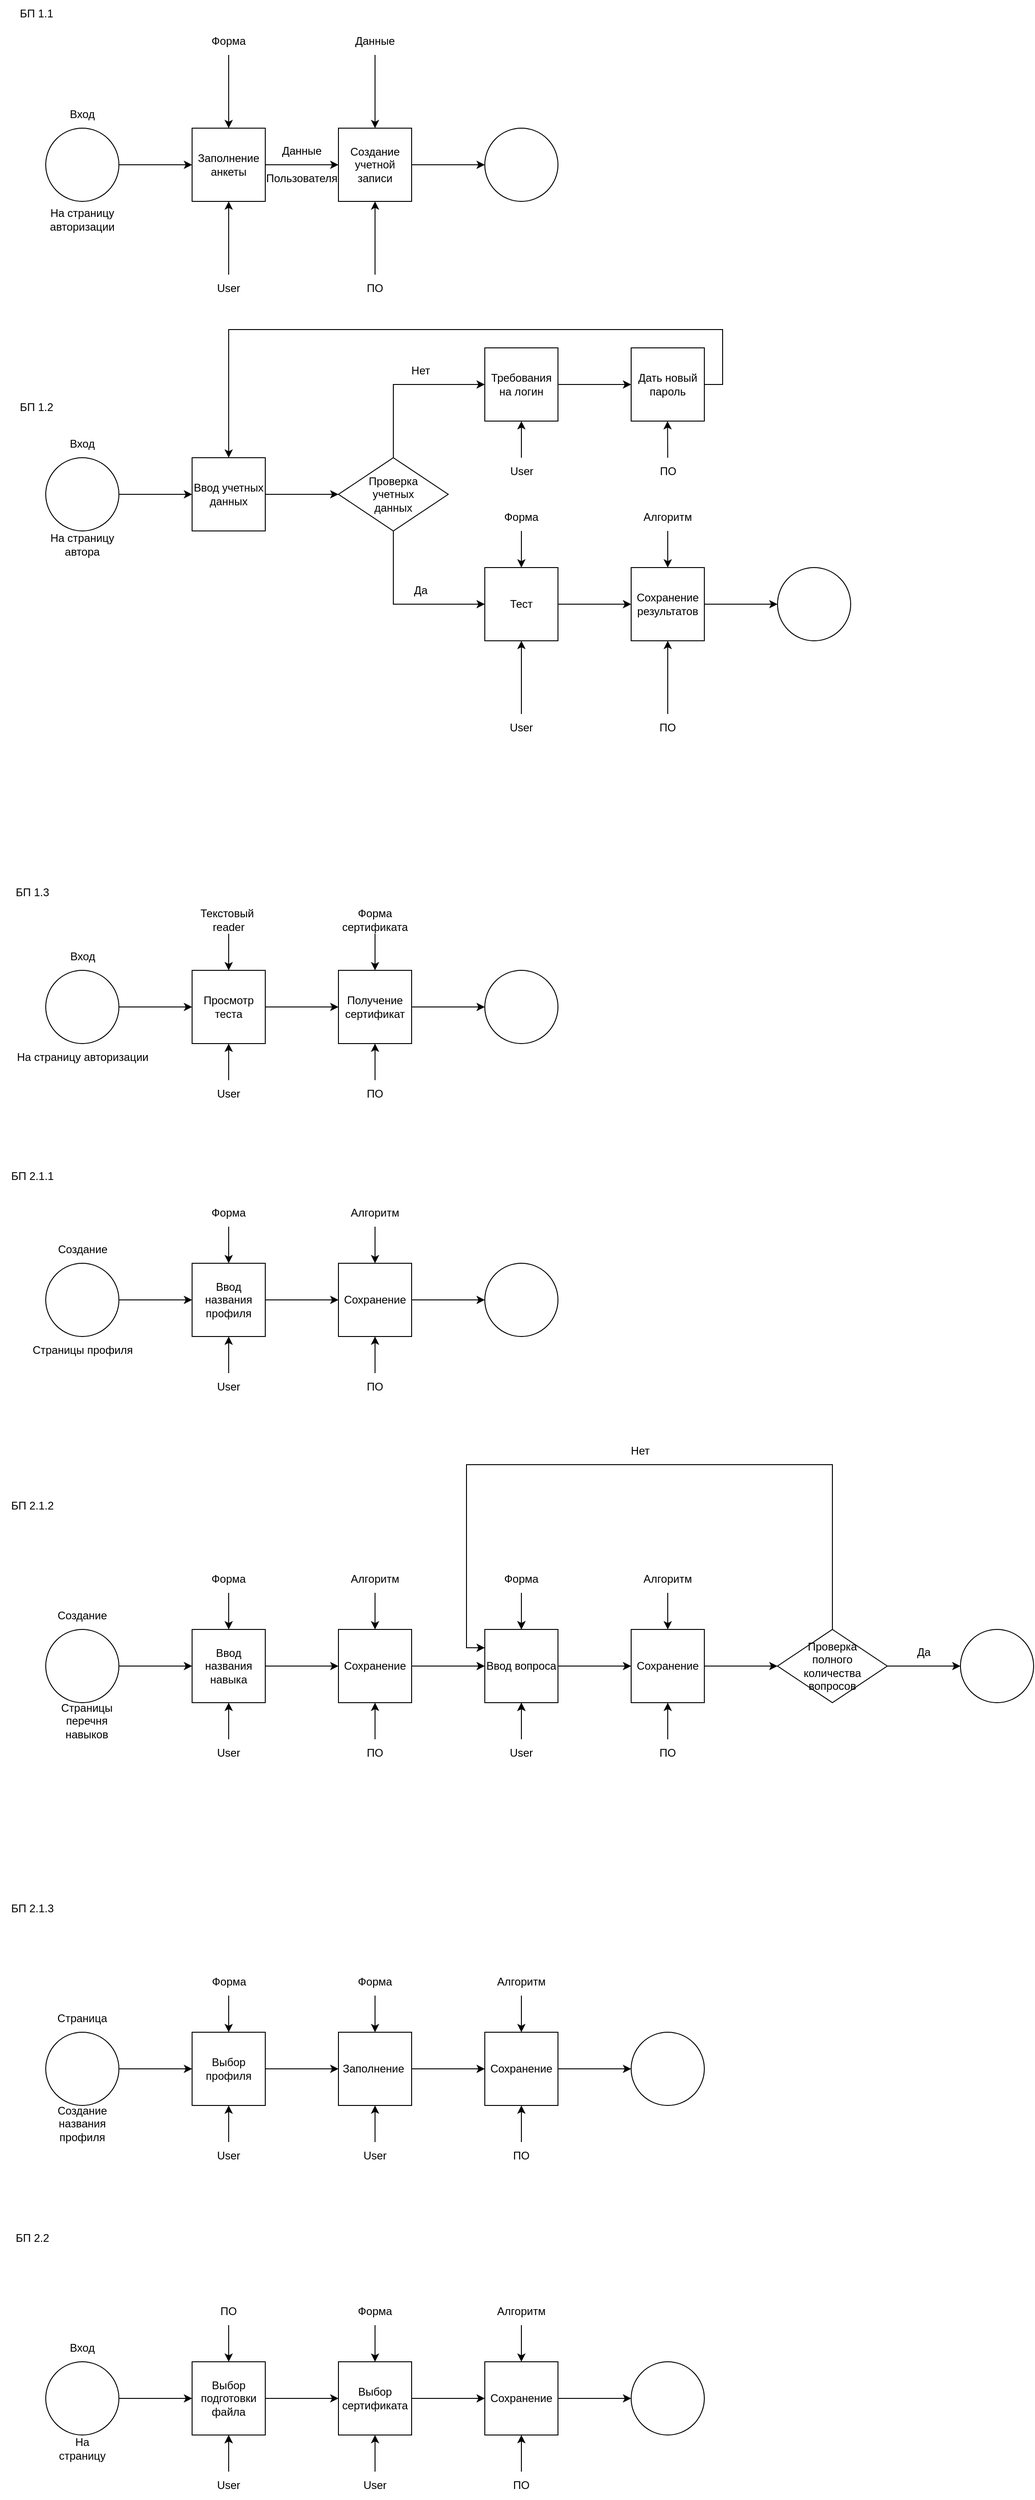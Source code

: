 <mxfile version="21.8.0" type="device">
  <diagram name="Страница — 1" id="72fKM9VAiRgbMQIkghb6">
    <mxGraphModel dx="3347" dy="2607" grid="1" gridSize="10" guides="1" tooltips="1" connect="1" arrows="1" fold="1" page="1" pageScale="1" pageWidth="827" pageHeight="1169" math="0" shadow="0">
      <root>
        <mxCell id="0" />
        <mxCell id="1" parent="0" />
        <mxCell id="gZn6QMrbcuy0RA3zuFHC-4" style="edgeStyle=orthogonalEdgeStyle;rounded=0;orthogonalLoop=1;jettySize=auto;html=1;exitX=1;exitY=0.5;exitDx=0;exitDy=0;entryX=0;entryY=0.5;entryDx=0;entryDy=0;" edge="1" parent="1" source="gZn6QMrbcuy0RA3zuFHC-1" target="gZn6QMrbcuy0RA3zuFHC-3">
          <mxGeometry relative="1" as="geometry" />
        </mxCell>
        <mxCell id="gZn6QMrbcuy0RA3zuFHC-1" value="" style="ellipse;whiteSpace=wrap;html=1;aspect=fixed;" vertex="1" parent="1">
          <mxGeometry x="40" y="80" width="80" height="80" as="geometry" />
        </mxCell>
        <mxCell id="gZn6QMrbcuy0RA3zuFHC-6" style="edgeStyle=orthogonalEdgeStyle;rounded=0;orthogonalLoop=1;jettySize=auto;html=1;exitX=1;exitY=0.5;exitDx=0;exitDy=0;entryX=0;entryY=0.5;entryDx=0;entryDy=0;" edge="1" parent="1" source="gZn6QMrbcuy0RA3zuFHC-3" target="gZn6QMrbcuy0RA3zuFHC-5">
          <mxGeometry relative="1" as="geometry" />
        </mxCell>
        <mxCell id="gZn6QMrbcuy0RA3zuFHC-3" value="" style="whiteSpace=wrap;html=1;aspect=fixed;" vertex="1" parent="1">
          <mxGeometry x="200" y="80" width="80" height="80" as="geometry" />
        </mxCell>
        <mxCell id="gZn6QMrbcuy0RA3zuFHC-8" style="edgeStyle=orthogonalEdgeStyle;rounded=0;orthogonalLoop=1;jettySize=auto;html=1;exitX=1;exitY=0.5;exitDx=0;exitDy=0;entryX=0;entryY=0.5;entryDx=0;entryDy=0;" edge="1" parent="1" source="gZn6QMrbcuy0RA3zuFHC-5" target="gZn6QMrbcuy0RA3zuFHC-7">
          <mxGeometry relative="1" as="geometry" />
        </mxCell>
        <mxCell id="gZn6QMrbcuy0RA3zuFHC-5" value="" style="whiteSpace=wrap;html=1;aspect=fixed;" vertex="1" parent="1">
          <mxGeometry x="360" y="80" width="80" height="80" as="geometry" />
        </mxCell>
        <mxCell id="gZn6QMrbcuy0RA3zuFHC-7" value="" style="ellipse;whiteSpace=wrap;html=1;aspect=fixed;" vertex="1" parent="1">
          <mxGeometry x="520" y="80" width="80" height="80" as="geometry" />
        </mxCell>
        <mxCell id="gZn6QMrbcuy0RA3zuFHC-9" value="" style="endArrow=classic;html=1;rounded=0;entryX=0.5;entryY=0;entryDx=0;entryDy=0;" edge="1" parent="1" target="gZn6QMrbcuy0RA3zuFHC-3">
          <mxGeometry width="50" height="50" relative="1" as="geometry">
            <mxPoint x="240" as="sourcePoint" />
            <mxPoint x="440" y="180" as="targetPoint" />
          </mxGeometry>
        </mxCell>
        <mxCell id="gZn6QMrbcuy0RA3zuFHC-10" value="" style="endArrow=classic;html=1;rounded=0;entryX=0.5;entryY=1;entryDx=0;entryDy=0;" edge="1" parent="1" target="gZn6QMrbcuy0RA3zuFHC-3">
          <mxGeometry width="50" height="50" relative="1" as="geometry">
            <mxPoint x="240" y="240" as="sourcePoint" />
            <mxPoint x="440" y="180" as="targetPoint" />
            <Array as="points" />
          </mxGeometry>
        </mxCell>
        <mxCell id="gZn6QMrbcuy0RA3zuFHC-11" value="" style="endArrow=classic;html=1;rounded=0;entryX=0.5;entryY=1;entryDx=0;entryDy=0;" edge="1" parent="1" target="gZn6QMrbcuy0RA3zuFHC-5">
          <mxGeometry width="50" height="50" relative="1" as="geometry">
            <mxPoint x="400" y="240" as="sourcePoint" />
            <mxPoint x="440" y="180" as="targetPoint" />
          </mxGeometry>
        </mxCell>
        <mxCell id="gZn6QMrbcuy0RA3zuFHC-12" value="" style="endArrow=classic;html=1;rounded=0;entryX=0.5;entryY=0;entryDx=0;entryDy=0;" edge="1" parent="1" target="gZn6QMrbcuy0RA3zuFHC-5">
          <mxGeometry width="50" height="50" relative="1" as="geometry">
            <mxPoint x="400" as="sourcePoint" />
            <mxPoint x="440" y="180" as="targetPoint" />
          </mxGeometry>
        </mxCell>
        <mxCell id="gZn6QMrbcuy0RA3zuFHC-13" value="Вход" style="text;html=1;strokeColor=none;fillColor=none;align=center;verticalAlign=middle;whiteSpace=wrap;rounded=0;" vertex="1" parent="1">
          <mxGeometry x="50" y="50" width="60" height="30" as="geometry" />
        </mxCell>
        <mxCell id="gZn6QMrbcuy0RA3zuFHC-14" value="На страницу авторизации" style="text;html=1;strokeColor=none;fillColor=none;align=center;verticalAlign=middle;whiteSpace=wrap;rounded=0;" vertex="1" parent="1">
          <mxGeometry x="40" y="160" width="80" height="40" as="geometry" />
        </mxCell>
        <mxCell id="gZn6QMrbcuy0RA3zuFHC-15" value="Заполнение анкеты" style="text;html=1;strokeColor=none;fillColor=none;align=center;verticalAlign=middle;whiteSpace=wrap;rounded=0;" vertex="1" parent="1">
          <mxGeometry x="200" y="80" width="80" height="80" as="geometry" />
        </mxCell>
        <mxCell id="gZn6QMrbcuy0RA3zuFHC-16" value="Форма" style="text;html=1;strokeColor=none;fillColor=none;align=center;verticalAlign=middle;whiteSpace=wrap;rounded=0;" vertex="1" parent="1">
          <mxGeometry x="210" y="-30" width="60" height="30" as="geometry" />
        </mxCell>
        <mxCell id="gZn6QMrbcuy0RA3zuFHC-17" value="User" style="text;html=1;strokeColor=none;fillColor=none;align=center;verticalAlign=middle;whiteSpace=wrap;rounded=0;" vertex="1" parent="1">
          <mxGeometry x="210" y="240" width="60" height="30" as="geometry" />
        </mxCell>
        <mxCell id="gZn6QMrbcuy0RA3zuFHC-18" value="Данные" style="text;html=1;strokeColor=none;fillColor=none;align=center;verticalAlign=middle;whiteSpace=wrap;rounded=0;" vertex="1" parent="1">
          <mxGeometry x="290" y="90" width="60" height="30" as="geometry" />
        </mxCell>
        <mxCell id="gZn6QMrbcuy0RA3zuFHC-19" value="Пользователя" style="text;html=1;strokeColor=none;fillColor=none;align=center;verticalAlign=middle;whiteSpace=wrap;rounded=0;" vertex="1" parent="1">
          <mxGeometry x="290" y="120" width="60" height="30" as="geometry" />
        </mxCell>
        <mxCell id="gZn6QMrbcuy0RA3zuFHC-20" value="Создание учетной записи" style="text;html=1;strokeColor=none;fillColor=none;align=center;verticalAlign=middle;whiteSpace=wrap;rounded=0;" vertex="1" parent="1">
          <mxGeometry x="360" y="80" width="80" height="80" as="geometry" />
        </mxCell>
        <mxCell id="gZn6QMrbcuy0RA3zuFHC-21" value="ПО" style="text;html=1;strokeColor=none;fillColor=none;align=center;verticalAlign=middle;whiteSpace=wrap;rounded=0;" vertex="1" parent="1">
          <mxGeometry x="370" y="240" width="60" height="30" as="geometry" />
        </mxCell>
        <mxCell id="gZn6QMrbcuy0RA3zuFHC-22" value="БП 1.1" style="text;html=1;strokeColor=none;fillColor=none;align=center;verticalAlign=middle;whiteSpace=wrap;rounded=0;" vertex="1" parent="1">
          <mxGeometry y="-60" width="60" height="30" as="geometry" />
        </mxCell>
        <mxCell id="gZn6QMrbcuy0RA3zuFHC-23" value="БП 1.2" style="text;html=1;strokeColor=none;fillColor=none;align=center;verticalAlign=middle;whiteSpace=wrap;rounded=0;" vertex="1" parent="1">
          <mxGeometry y="370" width="60" height="30" as="geometry" />
        </mxCell>
        <mxCell id="gZn6QMrbcuy0RA3zuFHC-26" style="edgeStyle=orthogonalEdgeStyle;rounded=0;orthogonalLoop=1;jettySize=auto;html=1;exitX=1;exitY=0.5;exitDx=0;exitDy=0;entryX=0;entryY=0.5;entryDx=0;entryDy=0;" edge="1" parent="1" source="gZn6QMrbcuy0RA3zuFHC-24" target="gZn6QMrbcuy0RA3zuFHC-25">
          <mxGeometry relative="1" as="geometry" />
        </mxCell>
        <mxCell id="gZn6QMrbcuy0RA3zuFHC-24" value="" style="ellipse;whiteSpace=wrap;html=1;aspect=fixed;" vertex="1" parent="1">
          <mxGeometry x="40" y="440" width="80" height="80" as="geometry" />
        </mxCell>
        <mxCell id="gZn6QMrbcuy0RA3zuFHC-28" style="edgeStyle=orthogonalEdgeStyle;rounded=0;orthogonalLoop=1;jettySize=auto;html=1;exitX=1;exitY=0.5;exitDx=0;exitDy=0;entryX=0;entryY=0.5;entryDx=0;entryDy=0;" edge="1" parent="1" source="gZn6QMrbcuy0RA3zuFHC-25" target="gZn6QMrbcuy0RA3zuFHC-27">
          <mxGeometry relative="1" as="geometry" />
        </mxCell>
        <mxCell id="gZn6QMrbcuy0RA3zuFHC-25" value="" style="whiteSpace=wrap;html=1;aspect=fixed;" vertex="1" parent="1">
          <mxGeometry x="200" y="440" width="80" height="80" as="geometry" />
        </mxCell>
        <mxCell id="gZn6QMrbcuy0RA3zuFHC-34" style="edgeStyle=orthogonalEdgeStyle;rounded=0;orthogonalLoop=1;jettySize=auto;html=1;exitX=0.5;exitY=0;exitDx=0;exitDy=0;entryX=0;entryY=0.5;entryDx=0;entryDy=0;" edge="1" parent="1" source="gZn6QMrbcuy0RA3zuFHC-27" target="gZn6QMrbcuy0RA3zuFHC-29">
          <mxGeometry relative="1" as="geometry" />
        </mxCell>
        <mxCell id="gZn6QMrbcuy0RA3zuFHC-35" style="edgeStyle=orthogonalEdgeStyle;rounded=0;orthogonalLoop=1;jettySize=auto;html=1;exitX=0.5;exitY=1;exitDx=0;exitDy=0;entryX=0;entryY=0.5;entryDx=0;entryDy=0;" edge="1" parent="1" source="gZn6QMrbcuy0RA3zuFHC-27" target="gZn6QMrbcuy0RA3zuFHC-32">
          <mxGeometry relative="1" as="geometry" />
        </mxCell>
        <mxCell id="gZn6QMrbcuy0RA3zuFHC-27" value="" style="rhombus;whiteSpace=wrap;html=1;" vertex="1" parent="1">
          <mxGeometry x="360" y="440" width="120" height="80" as="geometry" />
        </mxCell>
        <mxCell id="gZn6QMrbcuy0RA3zuFHC-36" style="edgeStyle=orthogonalEdgeStyle;rounded=0;orthogonalLoop=1;jettySize=auto;html=1;exitX=1;exitY=0.5;exitDx=0;exitDy=0;entryX=0;entryY=0.5;entryDx=0;entryDy=0;" edge="1" parent="1" source="gZn6QMrbcuy0RA3zuFHC-29" target="gZn6QMrbcuy0RA3zuFHC-30">
          <mxGeometry relative="1" as="geometry" />
        </mxCell>
        <mxCell id="gZn6QMrbcuy0RA3zuFHC-29" value="" style="whiteSpace=wrap;html=1;aspect=fixed;" vertex="1" parent="1">
          <mxGeometry x="520" y="320" width="80" height="80" as="geometry" />
        </mxCell>
        <mxCell id="gZn6QMrbcuy0RA3zuFHC-42" style="edgeStyle=orthogonalEdgeStyle;rounded=0;orthogonalLoop=1;jettySize=auto;html=1;exitX=1;exitY=0.5;exitDx=0;exitDy=0;entryX=0.5;entryY=0;entryDx=0;entryDy=0;" edge="1" parent="1" source="gZn6QMrbcuy0RA3zuFHC-30" target="gZn6QMrbcuy0RA3zuFHC-25">
          <mxGeometry relative="1" as="geometry">
            <Array as="points">
              <mxPoint x="780" y="360" />
              <mxPoint x="780" y="300" />
              <mxPoint x="240" y="300" />
            </Array>
          </mxGeometry>
        </mxCell>
        <mxCell id="gZn6QMrbcuy0RA3zuFHC-30" value="" style="whiteSpace=wrap;html=1;aspect=fixed;" vertex="1" parent="1">
          <mxGeometry x="680" y="320" width="80" height="80" as="geometry" />
        </mxCell>
        <mxCell id="gZn6QMrbcuy0RA3zuFHC-38" style="edgeStyle=orthogonalEdgeStyle;rounded=0;orthogonalLoop=1;jettySize=auto;html=1;exitX=1;exitY=0.5;exitDx=0;exitDy=0;entryX=0;entryY=0.5;entryDx=0;entryDy=0;" edge="1" parent="1" source="gZn6QMrbcuy0RA3zuFHC-31" target="gZn6QMrbcuy0RA3zuFHC-33">
          <mxGeometry relative="1" as="geometry" />
        </mxCell>
        <mxCell id="gZn6QMrbcuy0RA3zuFHC-31" value="" style="whiteSpace=wrap;html=1;aspect=fixed;" vertex="1" parent="1">
          <mxGeometry x="680" y="560" width="80" height="80" as="geometry" />
        </mxCell>
        <mxCell id="gZn6QMrbcuy0RA3zuFHC-37" style="edgeStyle=orthogonalEdgeStyle;rounded=0;orthogonalLoop=1;jettySize=auto;html=1;exitX=1;exitY=0.5;exitDx=0;exitDy=0;entryX=0;entryY=0.5;entryDx=0;entryDy=0;" edge="1" parent="1" source="gZn6QMrbcuy0RA3zuFHC-32" target="gZn6QMrbcuy0RA3zuFHC-31">
          <mxGeometry relative="1" as="geometry" />
        </mxCell>
        <mxCell id="gZn6QMrbcuy0RA3zuFHC-32" value="" style="whiteSpace=wrap;html=1;aspect=fixed;" vertex="1" parent="1">
          <mxGeometry x="520" y="560" width="80" height="80" as="geometry" />
        </mxCell>
        <mxCell id="gZn6QMrbcuy0RA3zuFHC-33" value="" style="ellipse;whiteSpace=wrap;html=1;aspect=fixed;" vertex="1" parent="1">
          <mxGeometry x="840" y="560" width="80" height="80" as="geometry" />
        </mxCell>
        <mxCell id="gZn6QMrbcuy0RA3zuFHC-39" value="Вход" style="text;html=1;strokeColor=none;fillColor=none;align=center;verticalAlign=middle;whiteSpace=wrap;rounded=0;" vertex="1" parent="1">
          <mxGeometry x="50" y="410" width="60" height="30" as="geometry" />
        </mxCell>
        <mxCell id="gZn6QMrbcuy0RA3zuFHC-40" value="На страницу автора" style="text;html=1;strokeColor=none;fillColor=none;align=center;verticalAlign=middle;whiteSpace=wrap;rounded=0;" vertex="1" parent="1">
          <mxGeometry x="35" y="520" width="90" height="30" as="geometry" />
        </mxCell>
        <mxCell id="gZn6QMrbcuy0RA3zuFHC-43" value="Ввод учетных данных" style="text;html=1;strokeColor=none;fillColor=none;align=center;verticalAlign=middle;whiteSpace=wrap;rounded=0;" vertex="1" parent="1">
          <mxGeometry x="200" y="440" width="80" height="80" as="geometry" />
        </mxCell>
        <mxCell id="gZn6QMrbcuy0RA3zuFHC-44" value="Проверка учетных данных" style="text;html=1;strokeColor=none;fillColor=none;align=center;verticalAlign=middle;whiteSpace=wrap;rounded=0;" vertex="1" parent="1">
          <mxGeometry x="390" y="465" width="60" height="30" as="geometry" />
        </mxCell>
        <mxCell id="gZn6QMrbcuy0RA3zuFHC-45" value="Да" style="text;html=1;strokeColor=none;fillColor=none;align=center;verticalAlign=middle;whiteSpace=wrap;rounded=0;" vertex="1" parent="1">
          <mxGeometry x="420" y="570" width="60" height="30" as="geometry" />
        </mxCell>
        <mxCell id="gZn6QMrbcuy0RA3zuFHC-46" value="Нет" style="text;html=1;strokeColor=none;fillColor=none;align=center;verticalAlign=middle;whiteSpace=wrap;rounded=0;" vertex="1" parent="1">
          <mxGeometry x="420" y="330" width="60" height="30" as="geometry" />
        </mxCell>
        <mxCell id="gZn6QMrbcuy0RA3zuFHC-47" value="Тест" style="text;html=1;strokeColor=none;fillColor=none;align=center;verticalAlign=middle;whiteSpace=wrap;rounded=0;" vertex="1" parent="1">
          <mxGeometry x="520" y="560" width="80" height="80" as="geometry" />
        </mxCell>
        <mxCell id="gZn6QMrbcuy0RA3zuFHC-48" value="Сохранение результатов" style="text;html=1;strokeColor=none;fillColor=none;align=center;verticalAlign=middle;whiteSpace=wrap;rounded=0;" vertex="1" parent="1">
          <mxGeometry x="680" y="560" width="80" height="80" as="geometry" />
        </mxCell>
        <mxCell id="gZn6QMrbcuy0RA3zuFHC-50" value="" style="endArrow=classic;html=1;rounded=0;entryX=0.5;entryY=0;entryDx=0;entryDy=0;" edge="1" parent="1" target="gZn6QMrbcuy0RA3zuFHC-47">
          <mxGeometry width="50" height="50" relative="1" as="geometry">
            <mxPoint x="560" y="520" as="sourcePoint" />
            <mxPoint x="490" y="440" as="targetPoint" />
          </mxGeometry>
        </mxCell>
        <mxCell id="gZn6QMrbcuy0RA3zuFHC-51" value="Форма" style="text;html=1;strokeColor=none;fillColor=none;align=center;verticalAlign=middle;whiteSpace=wrap;rounded=0;" vertex="1" parent="1">
          <mxGeometry x="530" y="490" width="60" height="30" as="geometry" />
        </mxCell>
        <mxCell id="gZn6QMrbcuy0RA3zuFHC-52" value="" style="endArrow=classic;html=1;rounded=0;entryX=0.5;entryY=1;entryDx=0;entryDy=0;" edge="1" parent="1" target="gZn6QMrbcuy0RA3zuFHC-47">
          <mxGeometry width="50" height="50" relative="1" as="geometry">
            <mxPoint x="560" y="720" as="sourcePoint" />
            <mxPoint x="490" y="490" as="targetPoint" />
          </mxGeometry>
        </mxCell>
        <mxCell id="gZn6QMrbcuy0RA3zuFHC-53" value="User" style="text;html=1;strokeColor=none;fillColor=none;align=center;verticalAlign=middle;whiteSpace=wrap;rounded=0;" vertex="1" parent="1">
          <mxGeometry x="530" y="720" width="60" height="30" as="geometry" />
        </mxCell>
        <mxCell id="gZn6QMrbcuy0RA3zuFHC-54" value="" style="endArrow=classic;html=1;rounded=0;entryX=0.5;entryY=1;entryDx=0;entryDy=0;" edge="1" parent="1" target="gZn6QMrbcuy0RA3zuFHC-48">
          <mxGeometry width="50" height="50" relative="1" as="geometry">
            <mxPoint x="720" y="720" as="sourcePoint" />
            <mxPoint x="730" y="510" as="targetPoint" />
          </mxGeometry>
        </mxCell>
        <mxCell id="gZn6QMrbcuy0RA3zuFHC-55" value="ПО" style="text;html=1;strokeColor=none;fillColor=none;align=center;verticalAlign=middle;whiteSpace=wrap;rounded=0;" vertex="1" parent="1">
          <mxGeometry x="690" y="720" width="60" height="30" as="geometry" />
        </mxCell>
        <mxCell id="gZn6QMrbcuy0RA3zuFHC-56" value="" style="endArrow=classic;html=1;rounded=0;entryX=0.5;entryY=1;entryDx=0;entryDy=0;" edge="1" parent="1" target="gZn6QMrbcuy0RA3zuFHC-29">
          <mxGeometry width="50" height="50" relative="1" as="geometry">
            <mxPoint x="560" y="440" as="sourcePoint" />
            <mxPoint x="730" y="510" as="targetPoint" />
          </mxGeometry>
        </mxCell>
        <mxCell id="gZn6QMrbcuy0RA3zuFHC-57" value="User" style="text;html=1;align=center;verticalAlign=middle;resizable=0;points=[];autosize=1;strokeColor=none;fillColor=none;" vertex="1" parent="1">
          <mxGeometry x="535" y="440" width="50" height="30" as="geometry" />
        </mxCell>
        <mxCell id="gZn6QMrbcuy0RA3zuFHC-61" value="" style="endArrow=classic;html=1;rounded=0;entryX=0.51;entryY=1.05;entryDx=0;entryDy=0;entryPerimeter=0;" edge="1" parent="1">
          <mxGeometry width="50" height="50" relative="1" as="geometry">
            <mxPoint x="720" y="440" as="sourcePoint" />
            <mxPoint x="719.74" y="400.0" as="targetPoint" />
          </mxGeometry>
        </mxCell>
        <mxCell id="gZn6QMrbcuy0RA3zuFHC-62" value="ПО" style="text;html=1;align=center;verticalAlign=middle;resizable=0;points=[];autosize=1;strokeColor=none;fillColor=none;" vertex="1" parent="1">
          <mxGeometry x="700" y="440" width="40" height="30" as="geometry" />
        </mxCell>
        <mxCell id="gZn6QMrbcuy0RA3zuFHC-63" value="БП 1.3" style="text;html=1;align=center;verticalAlign=middle;resizable=0;points=[];autosize=1;strokeColor=none;fillColor=none;" vertex="1" parent="1">
          <mxGeometry x="-5" y="900" width="60" height="30" as="geometry" />
        </mxCell>
        <mxCell id="gZn6QMrbcuy0RA3zuFHC-68" style="edgeStyle=orthogonalEdgeStyle;rounded=0;orthogonalLoop=1;jettySize=auto;html=1;exitX=1;exitY=0.5;exitDx=0;exitDy=0;entryX=0;entryY=0.5;entryDx=0;entryDy=0;" edge="1" parent="1" source="gZn6QMrbcuy0RA3zuFHC-64" target="gZn6QMrbcuy0RA3zuFHC-65">
          <mxGeometry relative="1" as="geometry" />
        </mxCell>
        <mxCell id="gZn6QMrbcuy0RA3zuFHC-64" value="" style="ellipse;whiteSpace=wrap;html=1;aspect=fixed;" vertex="1" parent="1">
          <mxGeometry x="40" y="1000" width="80" height="80" as="geometry" />
        </mxCell>
        <mxCell id="gZn6QMrbcuy0RA3zuFHC-69" style="edgeStyle=orthogonalEdgeStyle;rounded=0;orthogonalLoop=1;jettySize=auto;html=1;exitX=1;exitY=0.5;exitDx=0;exitDy=0;entryX=0;entryY=0.5;entryDx=0;entryDy=0;" edge="1" parent="1" source="gZn6QMrbcuy0RA3zuFHC-65" target="gZn6QMrbcuy0RA3zuFHC-66">
          <mxGeometry relative="1" as="geometry" />
        </mxCell>
        <mxCell id="gZn6QMrbcuy0RA3zuFHC-65" value="" style="whiteSpace=wrap;html=1;aspect=fixed;" vertex="1" parent="1">
          <mxGeometry x="200" y="1000" width="80" height="80" as="geometry" />
        </mxCell>
        <mxCell id="gZn6QMrbcuy0RA3zuFHC-70" style="edgeStyle=orthogonalEdgeStyle;rounded=0;orthogonalLoop=1;jettySize=auto;html=1;exitX=1;exitY=0.5;exitDx=0;exitDy=0;entryX=0;entryY=0.5;entryDx=0;entryDy=0;" edge="1" parent="1" source="gZn6QMrbcuy0RA3zuFHC-66" target="gZn6QMrbcuy0RA3zuFHC-67">
          <mxGeometry relative="1" as="geometry" />
        </mxCell>
        <mxCell id="gZn6QMrbcuy0RA3zuFHC-66" value="" style="whiteSpace=wrap;html=1;aspect=fixed;" vertex="1" parent="1">
          <mxGeometry x="360" y="1000" width="80" height="80" as="geometry" />
        </mxCell>
        <mxCell id="gZn6QMrbcuy0RA3zuFHC-67" value="" style="ellipse;whiteSpace=wrap;html=1;aspect=fixed;" vertex="1" parent="1">
          <mxGeometry x="520" y="1000" width="80" height="80" as="geometry" />
        </mxCell>
        <mxCell id="gZn6QMrbcuy0RA3zuFHC-71" value="Вход" style="text;html=1;align=center;verticalAlign=middle;resizable=0;points=[];autosize=1;strokeColor=none;fillColor=none;" vertex="1" parent="1">
          <mxGeometry x="55" y="970" width="50" height="30" as="geometry" />
        </mxCell>
        <mxCell id="gZn6QMrbcuy0RA3zuFHC-72" value="На страницу авторизации" style="text;html=1;align=center;verticalAlign=middle;resizable=0;points=[];autosize=1;strokeColor=none;fillColor=none;" vertex="1" parent="1">
          <mxGeometry x="-5" y="1080" width="170" height="30" as="geometry" />
        </mxCell>
        <mxCell id="gZn6QMrbcuy0RA3zuFHC-73" value="Просмотр теста" style="text;html=1;strokeColor=none;fillColor=none;align=center;verticalAlign=middle;whiteSpace=wrap;rounded=0;" vertex="1" parent="1">
          <mxGeometry x="200" y="1000" width="80" height="80" as="geometry" />
        </mxCell>
        <mxCell id="gZn6QMrbcuy0RA3zuFHC-74" value="Получение сертификат" style="text;html=1;strokeColor=none;fillColor=none;align=center;verticalAlign=middle;whiteSpace=wrap;rounded=0;" vertex="1" parent="1">
          <mxGeometry x="360" y="1000" width="80" height="80" as="geometry" />
        </mxCell>
        <mxCell id="gZn6QMrbcuy0RA3zuFHC-75" value="БП 2.1.1" style="text;html=1;align=center;verticalAlign=middle;resizable=0;points=[];autosize=1;strokeColor=none;fillColor=none;" vertex="1" parent="1">
          <mxGeometry x="-10" y="1210" width="70" height="30" as="geometry" />
        </mxCell>
        <mxCell id="gZn6QMrbcuy0RA3zuFHC-80" style="edgeStyle=orthogonalEdgeStyle;rounded=0;orthogonalLoop=1;jettySize=auto;html=1;exitX=1;exitY=0.5;exitDx=0;exitDy=0;entryX=0;entryY=0.5;entryDx=0;entryDy=0;" edge="1" parent="1" source="gZn6QMrbcuy0RA3zuFHC-76" target="gZn6QMrbcuy0RA3zuFHC-77">
          <mxGeometry relative="1" as="geometry" />
        </mxCell>
        <mxCell id="gZn6QMrbcuy0RA3zuFHC-76" value="" style="ellipse;whiteSpace=wrap;html=1;aspect=fixed;" vertex="1" parent="1">
          <mxGeometry x="40" y="1320" width="80" height="80" as="geometry" />
        </mxCell>
        <mxCell id="gZn6QMrbcuy0RA3zuFHC-81" style="edgeStyle=orthogonalEdgeStyle;rounded=0;orthogonalLoop=1;jettySize=auto;html=1;exitX=1;exitY=0.5;exitDx=0;exitDy=0;entryX=0;entryY=0.5;entryDx=0;entryDy=0;" edge="1" parent="1" source="gZn6QMrbcuy0RA3zuFHC-77" target="gZn6QMrbcuy0RA3zuFHC-78">
          <mxGeometry relative="1" as="geometry" />
        </mxCell>
        <mxCell id="gZn6QMrbcuy0RA3zuFHC-77" value="" style="whiteSpace=wrap;html=1;aspect=fixed;" vertex="1" parent="1">
          <mxGeometry x="200" y="1320" width="80" height="80" as="geometry" />
        </mxCell>
        <mxCell id="gZn6QMrbcuy0RA3zuFHC-82" style="edgeStyle=orthogonalEdgeStyle;rounded=0;orthogonalLoop=1;jettySize=auto;html=1;exitX=1;exitY=0.5;exitDx=0;exitDy=0;" edge="1" parent="1" source="gZn6QMrbcuy0RA3zuFHC-78" target="gZn6QMrbcuy0RA3zuFHC-79">
          <mxGeometry relative="1" as="geometry" />
        </mxCell>
        <mxCell id="gZn6QMrbcuy0RA3zuFHC-78" value="" style="whiteSpace=wrap;html=1;aspect=fixed;" vertex="1" parent="1">
          <mxGeometry x="360" y="1320" width="80" height="80" as="geometry" />
        </mxCell>
        <mxCell id="gZn6QMrbcuy0RA3zuFHC-79" value="" style="ellipse;whiteSpace=wrap;html=1;aspect=fixed;" vertex="1" parent="1">
          <mxGeometry x="520" y="1320" width="80" height="80" as="geometry" />
        </mxCell>
        <mxCell id="gZn6QMrbcuy0RA3zuFHC-83" value="БП 2.1.2" style="text;html=1;align=center;verticalAlign=middle;resizable=0;points=[];autosize=1;strokeColor=none;fillColor=none;" vertex="1" parent="1">
          <mxGeometry x="-10" y="1570" width="70" height="30" as="geometry" />
        </mxCell>
        <mxCell id="gZn6QMrbcuy0RA3zuFHC-91" style="edgeStyle=orthogonalEdgeStyle;rounded=0;orthogonalLoop=1;jettySize=auto;html=1;exitX=1;exitY=0.5;exitDx=0;exitDy=0;entryX=0;entryY=0.5;entryDx=0;entryDy=0;" edge="1" parent="1" source="gZn6QMrbcuy0RA3zuFHC-84" target="gZn6QMrbcuy0RA3zuFHC-85">
          <mxGeometry relative="1" as="geometry" />
        </mxCell>
        <mxCell id="gZn6QMrbcuy0RA3zuFHC-84" value="" style="ellipse;whiteSpace=wrap;html=1;aspect=fixed;" vertex="1" parent="1">
          <mxGeometry x="40" y="1720" width="80" height="80" as="geometry" />
        </mxCell>
        <mxCell id="gZn6QMrbcuy0RA3zuFHC-92" style="edgeStyle=orthogonalEdgeStyle;rounded=0;orthogonalLoop=1;jettySize=auto;html=1;exitX=1;exitY=0.5;exitDx=0;exitDy=0;entryX=0;entryY=0.5;entryDx=0;entryDy=0;" edge="1" parent="1" source="gZn6QMrbcuy0RA3zuFHC-85" target="gZn6QMrbcuy0RA3zuFHC-86">
          <mxGeometry relative="1" as="geometry" />
        </mxCell>
        <mxCell id="gZn6QMrbcuy0RA3zuFHC-85" value="" style="whiteSpace=wrap;html=1;aspect=fixed;" vertex="1" parent="1">
          <mxGeometry x="200" y="1720" width="80" height="80" as="geometry" />
        </mxCell>
        <mxCell id="gZn6QMrbcuy0RA3zuFHC-93" style="edgeStyle=orthogonalEdgeStyle;rounded=0;orthogonalLoop=1;jettySize=auto;html=1;exitX=1;exitY=0.5;exitDx=0;exitDy=0;entryX=0;entryY=0.5;entryDx=0;entryDy=0;" edge="1" parent="1" source="gZn6QMrbcuy0RA3zuFHC-86" target="gZn6QMrbcuy0RA3zuFHC-87">
          <mxGeometry relative="1" as="geometry" />
        </mxCell>
        <mxCell id="gZn6QMrbcuy0RA3zuFHC-86" value="" style="whiteSpace=wrap;html=1;aspect=fixed;" vertex="1" parent="1">
          <mxGeometry x="360" y="1720" width="80" height="80" as="geometry" />
        </mxCell>
        <mxCell id="gZn6QMrbcuy0RA3zuFHC-94" style="edgeStyle=orthogonalEdgeStyle;rounded=0;orthogonalLoop=1;jettySize=auto;html=1;exitX=1;exitY=0.5;exitDx=0;exitDy=0;entryX=0;entryY=0.5;entryDx=0;entryDy=0;" edge="1" parent="1" source="gZn6QMrbcuy0RA3zuFHC-87" target="gZn6QMrbcuy0RA3zuFHC-88">
          <mxGeometry relative="1" as="geometry" />
        </mxCell>
        <mxCell id="gZn6QMrbcuy0RA3zuFHC-87" value="" style="whiteSpace=wrap;html=1;aspect=fixed;" vertex="1" parent="1">
          <mxGeometry x="520" y="1720" width="80" height="80" as="geometry" />
        </mxCell>
        <mxCell id="gZn6QMrbcuy0RA3zuFHC-95" style="edgeStyle=orthogonalEdgeStyle;rounded=0;orthogonalLoop=1;jettySize=auto;html=1;exitX=1;exitY=0.5;exitDx=0;exitDy=0;entryX=0;entryY=0.5;entryDx=0;entryDy=0;" edge="1" parent="1" source="gZn6QMrbcuy0RA3zuFHC-88" target="gZn6QMrbcuy0RA3zuFHC-89">
          <mxGeometry relative="1" as="geometry" />
        </mxCell>
        <mxCell id="gZn6QMrbcuy0RA3zuFHC-88" value="" style="whiteSpace=wrap;html=1;aspect=fixed;" vertex="1" parent="1">
          <mxGeometry x="680" y="1720" width="80" height="80" as="geometry" />
        </mxCell>
        <mxCell id="gZn6QMrbcuy0RA3zuFHC-96" style="edgeStyle=orthogonalEdgeStyle;rounded=0;orthogonalLoop=1;jettySize=auto;html=1;exitX=1;exitY=0.5;exitDx=0;exitDy=0;entryX=0;entryY=0.5;entryDx=0;entryDy=0;" edge="1" parent="1" source="gZn6QMrbcuy0RA3zuFHC-89" target="gZn6QMrbcuy0RA3zuFHC-90">
          <mxGeometry relative="1" as="geometry" />
        </mxCell>
        <mxCell id="gZn6QMrbcuy0RA3zuFHC-97" style="edgeStyle=orthogonalEdgeStyle;rounded=0;orthogonalLoop=1;jettySize=auto;html=1;exitX=0.5;exitY=0;exitDx=0;exitDy=0;entryX=0;entryY=0.25;entryDx=0;entryDy=0;" edge="1" parent="1" source="gZn6QMrbcuy0RA3zuFHC-89" target="gZn6QMrbcuy0RA3zuFHC-87">
          <mxGeometry relative="1" as="geometry">
            <Array as="points">
              <mxPoint x="900" y="1540" />
              <mxPoint x="500" y="1540" />
              <mxPoint x="500" y="1740" />
            </Array>
          </mxGeometry>
        </mxCell>
        <mxCell id="gZn6QMrbcuy0RA3zuFHC-89" value="" style="rhombus;whiteSpace=wrap;html=1;" vertex="1" parent="1">
          <mxGeometry x="840" y="1720" width="120" height="80" as="geometry" />
        </mxCell>
        <mxCell id="gZn6QMrbcuy0RA3zuFHC-90" value="" style="ellipse;whiteSpace=wrap;html=1;aspect=fixed;" vertex="1" parent="1">
          <mxGeometry x="1040" y="1720" width="80" height="80" as="geometry" />
        </mxCell>
        <mxCell id="gZn6QMrbcuy0RA3zuFHC-98" value="БП 2.1.3" style="text;html=1;align=center;verticalAlign=middle;resizable=0;points=[];autosize=1;strokeColor=none;fillColor=none;" vertex="1" parent="1">
          <mxGeometry x="-10" y="2010" width="70" height="30" as="geometry" />
        </mxCell>
        <mxCell id="gZn6QMrbcuy0RA3zuFHC-104" style="edgeStyle=orthogonalEdgeStyle;rounded=0;orthogonalLoop=1;jettySize=auto;html=1;exitX=1;exitY=0.5;exitDx=0;exitDy=0;entryX=0;entryY=0.5;entryDx=0;entryDy=0;" edge="1" parent="1" source="gZn6QMrbcuy0RA3zuFHC-99" target="gZn6QMrbcuy0RA3zuFHC-100">
          <mxGeometry relative="1" as="geometry" />
        </mxCell>
        <mxCell id="gZn6QMrbcuy0RA3zuFHC-99" value="" style="ellipse;whiteSpace=wrap;html=1;aspect=fixed;" vertex="1" parent="1">
          <mxGeometry x="40" y="2160" width="80" height="80" as="geometry" />
        </mxCell>
        <mxCell id="gZn6QMrbcuy0RA3zuFHC-105" style="edgeStyle=orthogonalEdgeStyle;rounded=0;orthogonalLoop=1;jettySize=auto;html=1;exitX=1;exitY=0.5;exitDx=0;exitDy=0;entryX=0;entryY=0.5;entryDx=0;entryDy=0;" edge="1" parent="1" source="gZn6QMrbcuy0RA3zuFHC-100" target="gZn6QMrbcuy0RA3zuFHC-101">
          <mxGeometry relative="1" as="geometry" />
        </mxCell>
        <mxCell id="gZn6QMrbcuy0RA3zuFHC-100" value="" style="whiteSpace=wrap;html=1;aspect=fixed;" vertex="1" parent="1">
          <mxGeometry x="200" y="2160" width="80" height="80" as="geometry" />
        </mxCell>
        <mxCell id="gZn6QMrbcuy0RA3zuFHC-106" style="edgeStyle=orthogonalEdgeStyle;rounded=0;orthogonalLoop=1;jettySize=auto;html=1;exitX=1;exitY=0.5;exitDx=0;exitDy=0;entryX=0;entryY=0.5;entryDx=0;entryDy=0;" edge="1" parent="1" source="gZn6QMrbcuy0RA3zuFHC-101" target="gZn6QMrbcuy0RA3zuFHC-102">
          <mxGeometry relative="1" as="geometry" />
        </mxCell>
        <mxCell id="gZn6QMrbcuy0RA3zuFHC-101" value="" style="whiteSpace=wrap;html=1;aspect=fixed;" vertex="1" parent="1">
          <mxGeometry x="360" y="2160" width="80" height="80" as="geometry" />
        </mxCell>
        <mxCell id="gZn6QMrbcuy0RA3zuFHC-107" style="edgeStyle=orthogonalEdgeStyle;rounded=0;orthogonalLoop=1;jettySize=auto;html=1;exitX=1;exitY=0.5;exitDx=0;exitDy=0;entryX=0;entryY=0.5;entryDx=0;entryDy=0;" edge="1" parent="1" source="gZn6QMrbcuy0RA3zuFHC-102" target="gZn6QMrbcuy0RA3zuFHC-103">
          <mxGeometry relative="1" as="geometry" />
        </mxCell>
        <mxCell id="gZn6QMrbcuy0RA3zuFHC-102" value="" style="whiteSpace=wrap;html=1;aspect=fixed;" vertex="1" parent="1">
          <mxGeometry x="520" y="2160" width="80" height="80" as="geometry" />
        </mxCell>
        <mxCell id="gZn6QMrbcuy0RA3zuFHC-103" value="" style="ellipse;whiteSpace=wrap;html=1;aspect=fixed;" vertex="1" parent="1">
          <mxGeometry x="680" y="2160" width="80" height="80" as="geometry" />
        </mxCell>
        <mxCell id="gZn6QMrbcuy0RA3zuFHC-108" value="БП 2.2" style="text;html=1;align=center;verticalAlign=middle;resizable=0;points=[];autosize=1;strokeColor=none;fillColor=none;" vertex="1" parent="1">
          <mxGeometry x="-5" y="2370" width="60" height="30" as="geometry" />
        </mxCell>
        <mxCell id="gZn6QMrbcuy0RA3zuFHC-114" style="edgeStyle=orthogonalEdgeStyle;rounded=0;orthogonalLoop=1;jettySize=auto;html=1;entryX=0;entryY=0.5;entryDx=0;entryDy=0;" edge="1" parent="1" source="gZn6QMrbcuy0RA3zuFHC-109" target="gZn6QMrbcuy0RA3zuFHC-110">
          <mxGeometry relative="1" as="geometry" />
        </mxCell>
        <mxCell id="gZn6QMrbcuy0RA3zuFHC-109" value="" style="ellipse;whiteSpace=wrap;html=1;aspect=fixed;" vertex="1" parent="1">
          <mxGeometry x="40" y="2520" width="80" height="80" as="geometry" />
        </mxCell>
        <mxCell id="gZn6QMrbcuy0RA3zuFHC-115" style="edgeStyle=orthogonalEdgeStyle;rounded=0;orthogonalLoop=1;jettySize=auto;html=1;exitX=1;exitY=0.5;exitDx=0;exitDy=0;entryX=0;entryY=0.5;entryDx=0;entryDy=0;" edge="1" parent="1" source="gZn6QMrbcuy0RA3zuFHC-110" target="gZn6QMrbcuy0RA3zuFHC-111">
          <mxGeometry relative="1" as="geometry" />
        </mxCell>
        <mxCell id="gZn6QMrbcuy0RA3zuFHC-110" value="" style="whiteSpace=wrap;html=1;aspect=fixed;" vertex="1" parent="1">
          <mxGeometry x="200" y="2520" width="80" height="80" as="geometry" />
        </mxCell>
        <mxCell id="gZn6QMrbcuy0RA3zuFHC-116" style="edgeStyle=orthogonalEdgeStyle;rounded=0;orthogonalLoop=1;jettySize=auto;html=1;exitX=1;exitY=0.5;exitDx=0;exitDy=0;entryX=0;entryY=0.5;entryDx=0;entryDy=0;" edge="1" parent="1" source="gZn6QMrbcuy0RA3zuFHC-111" target="gZn6QMrbcuy0RA3zuFHC-112">
          <mxGeometry relative="1" as="geometry" />
        </mxCell>
        <mxCell id="gZn6QMrbcuy0RA3zuFHC-111" value="" style="whiteSpace=wrap;html=1;aspect=fixed;" vertex="1" parent="1">
          <mxGeometry x="360" y="2520" width="80" height="80" as="geometry" />
        </mxCell>
        <mxCell id="gZn6QMrbcuy0RA3zuFHC-117" style="edgeStyle=orthogonalEdgeStyle;rounded=0;orthogonalLoop=1;jettySize=auto;html=1;exitX=1;exitY=0.5;exitDx=0;exitDy=0;entryX=0;entryY=0.5;entryDx=0;entryDy=0;" edge="1" parent="1" source="gZn6QMrbcuy0RA3zuFHC-112" target="gZn6QMrbcuy0RA3zuFHC-113">
          <mxGeometry relative="1" as="geometry" />
        </mxCell>
        <mxCell id="gZn6QMrbcuy0RA3zuFHC-112" value="" style="whiteSpace=wrap;html=1;aspect=fixed;" vertex="1" parent="1">
          <mxGeometry x="520" y="2520" width="80" height="80" as="geometry" />
        </mxCell>
        <mxCell id="gZn6QMrbcuy0RA3zuFHC-113" value="" style="ellipse;whiteSpace=wrap;html=1;aspect=fixed;" vertex="1" parent="1">
          <mxGeometry x="680" y="2520" width="80" height="80" as="geometry" />
        </mxCell>
        <mxCell id="gZn6QMrbcuy0RA3zuFHC-118" value="Создание" style="text;html=1;align=center;verticalAlign=middle;resizable=0;points=[];autosize=1;strokeColor=none;fillColor=none;" vertex="1" parent="1">
          <mxGeometry x="40" y="1290" width="80" height="30" as="geometry" />
        </mxCell>
        <mxCell id="gZn6QMrbcuy0RA3zuFHC-119" value="Страницы профиля" style="text;html=1;align=center;verticalAlign=middle;resizable=0;points=[];autosize=1;strokeColor=none;fillColor=none;" vertex="1" parent="1">
          <mxGeometry x="15" y="1400" width="130" height="30" as="geometry" />
        </mxCell>
        <mxCell id="gZn6QMrbcuy0RA3zuFHC-122" value="Ввод названия профиля" style="text;html=1;strokeColor=none;fillColor=none;align=center;verticalAlign=middle;whiteSpace=wrap;rounded=0;" vertex="1" parent="1">
          <mxGeometry x="200" y="1320" width="80" height="80" as="geometry" />
        </mxCell>
        <mxCell id="gZn6QMrbcuy0RA3zuFHC-123" value="Сохранение" style="text;html=1;strokeColor=none;fillColor=none;align=center;verticalAlign=middle;whiteSpace=wrap;rounded=0;" vertex="1" parent="1">
          <mxGeometry x="360" y="1320" width="80" height="80" as="geometry" />
        </mxCell>
        <mxCell id="gZn6QMrbcuy0RA3zuFHC-124" value="Создание" style="text;html=1;strokeColor=none;fillColor=none;align=center;verticalAlign=middle;whiteSpace=wrap;rounded=0;" vertex="1" parent="1">
          <mxGeometry x="50" y="1690" width="60" height="30" as="geometry" />
        </mxCell>
        <mxCell id="gZn6QMrbcuy0RA3zuFHC-125" value="Страницы перечня навыков" style="text;html=1;strokeColor=none;fillColor=none;align=center;verticalAlign=middle;whiteSpace=wrap;rounded=0;" vertex="1" parent="1">
          <mxGeometry x="50" y="1800" width="70" height="40" as="geometry" />
        </mxCell>
        <mxCell id="gZn6QMrbcuy0RA3zuFHC-126" value="Ввод названия навыка" style="text;html=1;strokeColor=none;fillColor=none;align=center;verticalAlign=middle;whiteSpace=wrap;rounded=0;" vertex="1" parent="1">
          <mxGeometry x="200" y="1720" width="80" height="80" as="geometry" />
        </mxCell>
        <mxCell id="gZn6QMrbcuy0RA3zuFHC-127" value="Сохранение" style="text;html=1;strokeColor=none;fillColor=none;align=center;verticalAlign=middle;whiteSpace=wrap;rounded=0;" vertex="1" parent="1">
          <mxGeometry x="360" y="1720" width="80" height="80" as="geometry" />
        </mxCell>
        <mxCell id="gZn6QMrbcuy0RA3zuFHC-128" value="Ввод вопроса" style="text;html=1;strokeColor=none;fillColor=none;align=center;verticalAlign=middle;whiteSpace=wrap;rounded=0;" vertex="1" parent="1">
          <mxGeometry x="520" y="1720" width="80" height="80" as="geometry" />
        </mxCell>
        <mxCell id="gZn6QMrbcuy0RA3zuFHC-129" value="Требования на логин" style="text;html=1;strokeColor=none;fillColor=none;align=center;verticalAlign=middle;whiteSpace=wrap;rounded=0;" vertex="1" parent="1">
          <mxGeometry x="520" y="320" width="80" height="80" as="geometry" />
        </mxCell>
        <mxCell id="gZn6QMrbcuy0RA3zuFHC-130" value="Дать новый пароль" style="text;html=1;strokeColor=none;fillColor=none;align=center;verticalAlign=middle;whiteSpace=wrap;rounded=0;" vertex="1" parent="1">
          <mxGeometry x="680" y="320" width="80" height="80" as="geometry" />
        </mxCell>
        <mxCell id="gZn6QMrbcuy0RA3zuFHC-134" value="Сохранение" style="text;html=1;strokeColor=none;fillColor=none;align=center;verticalAlign=middle;whiteSpace=wrap;rounded=0;" vertex="1" parent="1">
          <mxGeometry x="680" y="1720" width="80" height="80" as="geometry" />
        </mxCell>
        <mxCell id="gZn6QMrbcuy0RA3zuFHC-135" value="Проверка полного количества вопросов" style="text;html=1;strokeColor=none;fillColor=none;align=center;verticalAlign=middle;whiteSpace=wrap;rounded=0;" vertex="1" parent="1">
          <mxGeometry x="870" y="1745" width="60" height="30" as="geometry" />
        </mxCell>
        <mxCell id="gZn6QMrbcuy0RA3zuFHC-136" value="Нет" style="text;html=1;strokeColor=none;fillColor=none;align=center;verticalAlign=middle;whiteSpace=wrap;rounded=0;" vertex="1" parent="1">
          <mxGeometry x="660" y="1510" width="60" height="30" as="geometry" />
        </mxCell>
        <mxCell id="gZn6QMrbcuy0RA3zuFHC-137" value="Да" style="text;html=1;strokeColor=none;fillColor=none;align=center;verticalAlign=middle;whiteSpace=wrap;rounded=0;" vertex="1" parent="1">
          <mxGeometry x="970" y="1730" width="60" height="30" as="geometry" />
        </mxCell>
        <mxCell id="gZn6QMrbcuy0RA3zuFHC-138" value="Страница" style="text;html=1;strokeColor=none;fillColor=none;align=center;verticalAlign=middle;whiteSpace=wrap;rounded=0;" vertex="1" parent="1">
          <mxGeometry x="50" y="2130" width="60" height="30" as="geometry" />
        </mxCell>
        <mxCell id="gZn6QMrbcuy0RA3zuFHC-139" value="Создание названия профиля" style="text;html=1;strokeColor=none;fillColor=none;align=center;verticalAlign=middle;whiteSpace=wrap;rounded=0;" vertex="1" parent="1">
          <mxGeometry x="50" y="2240" width="60" height="40" as="geometry" />
        </mxCell>
        <mxCell id="gZn6QMrbcuy0RA3zuFHC-140" value="Выбор профиля" style="text;html=1;strokeColor=none;fillColor=none;align=center;verticalAlign=middle;whiteSpace=wrap;rounded=0;" vertex="1" parent="1">
          <mxGeometry x="200" y="2160" width="80" height="80" as="geometry" />
        </mxCell>
        <mxCell id="gZn6QMrbcuy0RA3zuFHC-141" value="Заполнение&amp;nbsp;" style="text;html=1;strokeColor=none;fillColor=none;align=center;verticalAlign=middle;whiteSpace=wrap;rounded=0;" vertex="1" parent="1">
          <mxGeometry x="360" y="2160" width="80" height="80" as="geometry" />
        </mxCell>
        <mxCell id="gZn6QMrbcuy0RA3zuFHC-142" value="Сохранение" style="text;html=1;strokeColor=none;fillColor=none;align=center;verticalAlign=middle;whiteSpace=wrap;rounded=0;" vertex="1" parent="1">
          <mxGeometry x="520" y="2160" width="80" height="80" as="geometry" />
        </mxCell>
        <mxCell id="gZn6QMrbcuy0RA3zuFHC-143" value="Вход" style="text;html=1;strokeColor=none;fillColor=none;align=center;verticalAlign=middle;whiteSpace=wrap;rounded=0;" vertex="1" parent="1">
          <mxGeometry x="50" y="2490" width="60" height="30" as="geometry" />
        </mxCell>
        <mxCell id="gZn6QMrbcuy0RA3zuFHC-144" value="На страницу" style="text;html=1;strokeColor=none;fillColor=none;align=center;verticalAlign=middle;whiteSpace=wrap;rounded=0;" vertex="1" parent="1">
          <mxGeometry x="50" y="2600" width="60" height="30" as="geometry" />
        </mxCell>
        <mxCell id="gZn6QMrbcuy0RA3zuFHC-145" value="Выбор подготовки файла" style="text;html=1;strokeColor=none;fillColor=none;align=center;verticalAlign=middle;whiteSpace=wrap;rounded=0;" vertex="1" parent="1">
          <mxGeometry x="200" y="2520" width="80" height="80" as="geometry" />
        </mxCell>
        <mxCell id="gZn6QMrbcuy0RA3zuFHC-146" value="Выбор сертификата" style="text;html=1;strokeColor=none;fillColor=none;align=center;verticalAlign=middle;whiteSpace=wrap;rounded=0;" vertex="1" parent="1">
          <mxGeometry x="360" y="2520" width="80" height="80" as="geometry" />
        </mxCell>
        <mxCell id="gZn6QMrbcuy0RA3zuFHC-147" value="Сохранение" style="text;html=1;strokeColor=none;fillColor=none;align=center;verticalAlign=middle;whiteSpace=wrap;rounded=0;" vertex="1" parent="1">
          <mxGeometry x="520" y="2520" width="80" height="80" as="geometry" />
        </mxCell>
        <mxCell id="gZn6QMrbcuy0RA3zuFHC-148" value="Данные" style="text;html=1;strokeColor=none;fillColor=none;align=center;verticalAlign=middle;whiteSpace=wrap;rounded=0;" vertex="1" parent="1">
          <mxGeometry x="370" y="-30" width="60" height="30" as="geometry" />
        </mxCell>
        <mxCell id="gZn6QMrbcuy0RA3zuFHC-149" value="" style="endArrow=classic;html=1;rounded=0;entryX=0.5;entryY=0;entryDx=0;entryDy=0;" edge="1" parent="1" target="gZn6QMrbcuy0RA3zuFHC-48">
          <mxGeometry width="50" height="50" relative="1" as="geometry">
            <mxPoint x="720" y="520" as="sourcePoint" />
            <mxPoint x="550" y="490" as="targetPoint" />
          </mxGeometry>
        </mxCell>
        <mxCell id="gZn6QMrbcuy0RA3zuFHC-150" value="Алгоритм" style="text;html=1;strokeColor=none;fillColor=none;align=center;verticalAlign=middle;whiteSpace=wrap;rounded=0;" vertex="1" parent="1">
          <mxGeometry x="690" y="490" width="60" height="30" as="geometry" />
        </mxCell>
        <mxCell id="gZn6QMrbcuy0RA3zuFHC-152" value="" style="endArrow=classic;html=1;rounded=0;entryX=0.5;entryY=1;entryDx=0;entryDy=0;" edge="1" parent="1" target="gZn6QMrbcuy0RA3zuFHC-73">
          <mxGeometry width="50" height="50" relative="1" as="geometry">
            <mxPoint x="240" y="1120" as="sourcePoint" />
            <mxPoint x="550" y="1100" as="targetPoint" />
          </mxGeometry>
        </mxCell>
        <mxCell id="gZn6QMrbcuy0RA3zuFHC-153" value="User" style="text;html=1;strokeColor=none;fillColor=none;align=center;verticalAlign=middle;whiteSpace=wrap;rounded=0;" vertex="1" parent="1">
          <mxGeometry x="210" y="1120" width="60" height="30" as="geometry" />
        </mxCell>
        <mxCell id="gZn6QMrbcuy0RA3zuFHC-154" value="" style="endArrow=classic;html=1;rounded=0;entryX=0.5;entryY=1;entryDx=0;entryDy=0;" edge="1" parent="1" target="gZn6QMrbcuy0RA3zuFHC-122">
          <mxGeometry width="50" height="50" relative="1" as="geometry">
            <mxPoint x="240" y="1440" as="sourcePoint" />
            <mxPoint x="550" y="1270" as="targetPoint" />
          </mxGeometry>
        </mxCell>
        <mxCell id="gZn6QMrbcuy0RA3zuFHC-155" value="User" style="text;html=1;strokeColor=none;fillColor=none;align=center;verticalAlign=middle;whiteSpace=wrap;rounded=0;" vertex="1" parent="1">
          <mxGeometry x="210" y="1440" width="60" height="30" as="geometry" />
        </mxCell>
        <mxCell id="gZn6QMrbcuy0RA3zuFHC-156" value="" style="endArrow=classic;html=1;rounded=0;entryX=0.5;entryY=1;entryDx=0;entryDy=0;" edge="1" parent="1" target="gZn6QMrbcuy0RA3zuFHC-123">
          <mxGeometry width="50" height="50" relative="1" as="geometry">
            <mxPoint x="400" y="1440" as="sourcePoint" />
            <mxPoint x="550" y="1270" as="targetPoint" />
          </mxGeometry>
        </mxCell>
        <mxCell id="gZn6QMrbcuy0RA3zuFHC-157" value="ПО" style="text;html=1;strokeColor=none;fillColor=none;align=center;verticalAlign=middle;whiteSpace=wrap;rounded=0;" vertex="1" parent="1">
          <mxGeometry x="370" y="1440" width="60" height="30" as="geometry" />
        </mxCell>
        <mxCell id="gZn6QMrbcuy0RA3zuFHC-158" value="" style="endArrow=classic;html=1;rounded=0;entryX=0.5;entryY=0;entryDx=0;entryDy=0;" edge="1" parent="1" target="gZn6QMrbcuy0RA3zuFHC-123">
          <mxGeometry width="50" height="50" relative="1" as="geometry">
            <mxPoint x="400" y="1280" as="sourcePoint" />
            <mxPoint x="550" y="1270" as="targetPoint" />
          </mxGeometry>
        </mxCell>
        <mxCell id="gZn6QMrbcuy0RA3zuFHC-159" value="Алгоритм" style="text;html=1;strokeColor=none;fillColor=none;align=center;verticalAlign=middle;whiteSpace=wrap;rounded=0;" vertex="1" parent="1">
          <mxGeometry x="370" y="1250" width="60" height="30" as="geometry" />
        </mxCell>
        <mxCell id="gZn6QMrbcuy0RA3zuFHC-160" value="" style="endArrow=classic;html=1;rounded=0;entryX=0.5;entryY=1;entryDx=0;entryDy=0;" edge="1" parent="1" target="gZn6QMrbcuy0RA3zuFHC-74">
          <mxGeometry width="50" height="50" relative="1" as="geometry">
            <mxPoint x="400" y="1120" as="sourcePoint" />
            <mxPoint x="550" y="1010" as="targetPoint" />
          </mxGeometry>
        </mxCell>
        <mxCell id="gZn6QMrbcuy0RA3zuFHC-161" value="ПО" style="text;html=1;strokeColor=none;fillColor=none;align=center;verticalAlign=middle;whiteSpace=wrap;rounded=0;" vertex="1" parent="1">
          <mxGeometry x="370" y="1120" width="60" height="30" as="geometry" />
        </mxCell>
        <mxCell id="gZn6QMrbcuy0RA3zuFHC-162" value="" style="endArrow=classic;html=1;rounded=0;entryX=0.5;entryY=0;entryDx=0;entryDy=0;" edge="1" parent="1" target="gZn6QMrbcuy0RA3zuFHC-74">
          <mxGeometry width="50" height="50" relative="1" as="geometry">
            <mxPoint x="400" y="960" as="sourcePoint" />
            <mxPoint x="550" y="1010" as="targetPoint" />
          </mxGeometry>
        </mxCell>
        <mxCell id="gZn6QMrbcuy0RA3zuFHC-163" value="Форма сертификата" style="text;html=1;strokeColor=none;fillColor=none;align=center;verticalAlign=middle;whiteSpace=wrap;rounded=0;" vertex="1" parent="1">
          <mxGeometry x="370" y="930" width="60" height="30" as="geometry" />
        </mxCell>
        <mxCell id="gZn6QMrbcuy0RA3zuFHC-164" value="" style="endArrow=classic;html=1;rounded=0;entryX=0.5;entryY=0;entryDx=0;entryDy=0;" edge="1" parent="1" target="gZn6QMrbcuy0RA3zuFHC-73">
          <mxGeometry width="50" height="50" relative="1" as="geometry">
            <mxPoint x="240" y="960" as="sourcePoint" />
            <mxPoint x="550" y="1010" as="targetPoint" />
          </mxGeometry>
        </mxCell>
        <mxCell id="gZn6QMrbcuy0RA3zuFHC-165" value="Текстовый&amp;nbsp; reader" style="text;html=1;strokeColor=none;fillColor=none;align=center;verticalAlign=middle;whiteSpace=wrap;rounded=0;" vertex="1" parent="1">
          <mxGeometry x="210" y="930" width="60" height="30" as="geometry" />
        </mxCell>
        <mxCell id="gZn6QMrbcuy0RA3zuFHC-167" value="" style="endArrow=classic;html=1;rounded=0;entryX=0.5;entryY=0;entryDx=0;entryDy=0;" edge="1" parent="1" target="gZn6QMrbcuy0RA3zuFHC-122">
          <mxGeometry width="50" height="50" relative="1" as="geometry">
            <mxPoint x="240" y="1280" as="sourcePoint" />
            <mxPoint x="550" y="1360" as="targetPoint" />
          </mxGeometry>
        </mxCell>
        <mxCell id="gZn6QMrbcuy0RA3zuFHC-168" value="Форма" style="text;html=1;strokeColor=none;fillColor=none;align=center;verticalAlign=middle;whiteSpace=wrap;rounded=0;" vertex="1" parent="1">
          <mxGeometry x="210" y="1250" width="60" height="30" as="geometry" />
        </mxCell>
        <mxCell id="gZn6QMrbcuy0RA3zuFHC-169" value="" style="endArrow=classic;html=1;rounded=0;entryX=0.5;entryY=1;entryDx=0;entryDy=0;" edge="1" parent="1" target="gZn6QMrbcuy0RA3zuFHC-126">
          <mxGeometry width="50" height="50" relative="1" as="geometry">
            <mxPoint x="240" y="1840" as="sourcePoint" />
            <mxPoint x="550" y="1800" as="targetPoint" />
          </mxGeometry>
        </mxCell>
        <mxCell id="gZn6QMrbcuy0RA3zuFHC-170" value="User" style="text;html=1;strokeColor=none;fillColor=none;align=center;verticalAlign=middle;whiteSpace=wrap;rounded=0;" vertex="1" parent="1">
          <mxGeometry x="210" y="1840" width="60" height="30" as="geometry" />
        </mxCell>
        <mxCell id="gZn6QMrbcuy0RA3zuFHC-171" value="" style="endArrow=classic;html=1;rounded=0;entryX=0.5;entryY=0;entryDx=0;entryDy=0;" edge="1" parent="1" target="gZn6QMrbcuy0RA3zuFHC-126">
          <mxGeometry width="50" height="50" relative="1" as="geometry">
            <mxPoint x="240" y="1680" as="sourcePoint" />
            <mxPoint x="550" y="1800" as="targetPoint" />
          </mxGeometry>
        </mxCell>
        <mxCell id="gZn6QMrbcuy0RA3zuFHC-172" value="Форма" style="text;html=1;strokeColor=none;fillColor=none;align=center;verticalAlign=middle;whiteSpace=wrap;rounded=0;" vertex="1" parent="1">
          <mxGeometry x="210" y="1650" width="60" height="30" as="geometry" />
        </mxCell>
        <mxCell id="gZn6QMrbcuy0RA3zuFHC-173" value="" style="endArrow=classic;html=1;rounded=0;entryX=0.5;entryY=1;entryDx=0;entryDy=0;" edge="1" parent="1" target="gZn6QMrbcuy0RA3zuFHC-127">
          <mxGeometry width="50" height="50" relative="1" as="geometry">
            <mxPoint x="400" y="1840" as="sourcePoint" />
            <mxPoint x="550" y="1800" as="targetPoint" />
          </mxGeometry>
        </mxCell>
        <mxCell id="gZn6QMrbcuy0RA3zuFHC-174" value="ПО" style="text;html=1;strokeColor=none;fillColor=none;align=center;verticalAlign=middle;whiteSpace=wrap;rounded=0;" vertex="1" parent="1">
          <mxGeometry x="370" y="1840" width="60" height="30" as="geometry" />
        </mxCell>
        <mxCell id="gZn6QMrbcuy0RA3zuFHC-175" value="" style="endArrow=classic;html=1;rounded=0;entryX=0.5;entryY=0;entryDx=0;entryDy=0;" edge="1" parent="1" target="gZn6QMrbcuy0RA3zuFHC-127">
          <mxGeometry width="50" height="50" relative="1" as="geometry">
            <mxPoint x="400" y="1680" as="sourcePoint" />
            <mxPoint x="550" y="1800" as="targetPoint" />
          </mxGeometry>
        </mxCell>
        <mxCell id="gZn6QMrbcuy0RA3zuFHC-176" value="Алгоритм" style="text;html=1;strokeColor=none;fillColor=none;align=center;verticalAlign=middle;whiteSpace=wrap;rounded=0;" vertex="1" parent="1">
          <mxGeometry x="370" y="1650" width="60" height="30" as="geometry" />
        </mxCell>
        <mxCell id="gZn6QMrbcuy0RA3zuFHC-177" value="" style="endArrow=classic;html=1;rounded=0;entryX=0.5;entryY=1;entryDx=0;entryDy=0;" edge="1" parent="1" target="gZn6QMrbcuy0RA3zuFHC-128">
          <mxGeometry width="50" height="50" relative="1" as="geometry">
            <mxPoint x="560" y="1840" as="sourcePoint" />
            <mxPoint x="550" y="1800" as="targetPoint" />
          </mxGeometry>
        </mxCell>
        <mxCell id="gZn6QMrbcuy0RA3zuFHC-178" value="" style="endArrow=classic;html=1;rounded=0;entryX=0.5;entryY=1;entryDx=0;entryDy=0;" edge="1" parent="1" target="gZn6QMrbcuy0RA3zuFHC-134">
          <mxGeometry width="50" height="50" relative="1" as="geometry">
            <mxPoint x="720" y="1840" as="sourcePoint" />
            <mxPoint x="550" y="1800" as="targetPoint" />
          </mxGeometry>
        </mxCell>
        <mxCell id="gZn6QMrbcuy0RA3zuFHC-179" value="ПО" style="text;html=1;strokeColor=none;fillColor=none;align=center;verticalAlign=middle;whiteSpace=wrap;rounded=0;" vertex="1" parent="1">
          <mxGeometry x="690" y="1840" width="60" height="30" as="geometry" />
        </mxCell>
        <mxCell id="gZn6QMrbcuy0RA3zuFHC-180" value="" style="endArrow=classic;html=1;rounded=0;entryX=0.5;entryY=0;entryDx=0;entryDy=0;" edge="1" parent="1" source="gZn6QMrbcuy0RA3zuFHC-181" target="gZn6QMrbcuy0RA3zuFHC-134">
          <mxGeometry width="50" height="50" relative="1" as="geometry">
            <mxPoint x="720" y="1680" as="sourcePoint" />
            <mxPoint x="550" y="1800" as="targetPoint" />
          </mxGeometry>
        </mxCell>
        <mxCell id="gZn6QMrbcuy0RA3zuFHC-181" value="Алгоритм" style="text;html=1;strokeColor=none;fillColor=none;align=center;verticalAlign=middle;whiteSpace=wrap;rounded=0;" vertex="1" parent="1">
          <mxGeometry x="690" y="1650" width="60" height="30" as="geometry" />
        </mxCell>
        <mxCell id="gZn6QMrbcuy0RA3zuFHC-182" value="" style="endArrow=classic;html=1;rounded=0;entryX=0.5;entryY=0;entryDx=0;entryDy=0;" edge="1" parent="1" target="gZn6QMrbcuy0RA3zuFHC-128">
          <mxGeometry width="50" height="50" relative="1" as="geometry">
            <mxPoint x="560" y="1680" as="sourcePoint" />
            <mxPoint x="550" y="1800" as="targetPoint" />
          </mxGeometry>
        </mxCell>
        <mxCell id="gZn6QMrbcuy0RA3zuFHC-184" value="" style="edgeStyle=orthogonalEdgeStyle;rounded=0;orthogonalLoop=1;jettySize=auto;html=1;" edge="1" parent="1" source="gZn6QMrbcuy0RA3zuFHC-183" target="gZn6QMrbcuy0RA3zuFHC-128">
          <mxGeometry relative="1" as="geometry" />
        </mxCell>
        <mxCell id="gZn6QMrbcuy0RA3zuFHC-183" value="Форма" style="text;html=1;strokeColor=none;fillColor=none;align=center;verticalAlign=middle;whiteSpace=wrap;rounded=0;" vertex="1" parent="1">
          <mxGeometry x="530" y="1650" width="60" height="30" as="geometry" />
        </mxCell>
        <mxCell id="gZn6QMrbcuy0RA3zuFHC-186" value="" style="edgeStyle=orthogonalEdgeStyle;rounded=0;orthogonalLoop=1;jettySize=auto;html=1;" edge="1" parent="1" source="gZn6QMrbcuy0RA3zuFHC-185" target="gZn6QMrbcuy0RA3zuFHC-128">
          <mxGeometry relative="1" as="geometry" />
        </mxCell>
        <mxCell id="gZn6QMrbcuy0RA3zuFHC-185" value="User" style="text;html=1;strokeColor=none;fillColor=none;align=center;verticalAlign=middle;whiteSpace=wrap;rounded=0;" vertex="1" parent="1">
          <mxGeometry x="530" y="1840" width="60" height="30" as="geometry" />
        </mxCell>
        <mxCell id="gZn6QMrbcuy0RA3zuFHC-188" value="" style="endArrow=classic;html=1;rounded=0;entryX=0.5;entryY=0;entryDx=0;entryDy=0;" edge="1" parent="1" source="gZn6QMrbcuy0RA3zuFHC-194" target="gZn6QMrbcuy0RA3zuFHC-140">
          <mxGeometry width="50" height="50" relative="1" as="geometry">
            <mxPoint x="240" y="2120" as="sourcePoint" />
            <mxPoint x="550" y="2060" as="targetPoint" />
          </mxGeometry>
        </mxCell>
        <mxCell id="gZn6QMrbcuy0RA3zuFHC-189" value="" style="endArrow=classic;html=1;rounded=0;entryX=0.5;entryY=0;entryDx=0;entryDy=0;" edge="1" parent="1" target="gZn6QMrbcuy0RA3zuFHC-141">
          <mxGeometry width="50" height="50" relative="1" as="geometry">
            <mxPoint x="400" y="2120" as="sourcePoint" />
            <mxPoint x="550" y="2060" as="targetPoint" />
            <Array as="points">
              <mxPoint x="400" y="2120" />
            </Array>
          </mxGeometry>
        </mxCell>
        <mxCell id="gZn6QMrbcuy0RA3zuFHC-190" value="" style="endArrow=classic;html=1;rounded=0;entryX=0.5;entryY=0;entryDx=0;entryDy=0;" edge="1" parent="1" source="gZn6QMrbcuy0RA3zuFHC-198" target="gZn6QMrbcuy0RA3zuFHC-142">
          <mxGeometry width="50" height="50" relative="1" as="geometry">
            <mxPoint x="560" y="2120" as="sourcePoint" />
            <mxPoint x="550" y="2060" as="targetPoint" />
          </mxGeometry>
        </mxCell>
        <mxCell id="gZn6QMrbcuy0RA3zuFHC-191" value="" style="endArrow=classic;html=1;rounded=0;entryX=0.5;entryY=1;entryDx=0;entryDy=0;" edge="1" parent="1" source="gZn6QMrbcuy0RA3zuFHC-195" target="gZn6QMrbcuy0RA3zuFHC-140">
          <mxGeometry width="50" height="50" relative="1" as="geometry">
            <mxPoint x="240" y="2280" as="sourcePoint" />
            <mxPoint x="550" y="2060" as="targetPoint" />
          </mxGeometry>
        </mxCell>
        <mxCell id="gZn6QMrbcuy0RA3zuFHC-192" value="" style="endArrow=classic;html=1;rounded=0;entryX=0.5;entryY=1;entryDx=0;entryDy=0;" edge="1" parent="1" source="gZn6QMrbcuy0RA3zuFHC-196" target="gZn6QMrbcuy0RA3zuFHC-141">
          <mxGeometry width="50" height="50" relative="1" as="geometry">
            <mxPoint x="400" y="2280" as="sourcePoint" />
            <mxPoint x="550" y="2060" as="targetPoint" />
          </mxGeometry>
        </mxCell>
        <mxCell id="gZn6QMrbcuy0RA3zuFHC-193" value="" style="endArrow=classic;html=1;rounded=0;entryX=0.5;entryY=1;entryDx=0;entryDy=0;" edge="1" parent="1" source="gZn6QMrbcuy0RA3zuFHC-197" target="gZn6QMrbcuy0RA3zuFHC-142">
          <mxGeometry width="50" height="50" relative="1" as="geometry">
            <mxPoint x="560" y="2280" as="sourcePoint" />
            <mxPoint x="550" y="2060" as="targetPoint" />
          </mxGeometry>
        </mxCell>
        <mxCell id="gZn6QMrbcuy0RA3zuFHC-194" value="Форма" style="text;html=1;align=center;verticalAlign=middle;resizable=0;points=[];autosize=1;strokeColor=none;fillColor=none;" vertex="1" parent="1">
          <mxGeometry x="210" y="2090" width="60" height="30" as="geometry" />
        </mxCell>
        <mxCell id="gZn6QMrbcuy0RA3zuFHC-195" value="User" style="text;html=1;strokeColor=none;fillColor=none;align=center;verticalAlign=middle;whiteSpace=wrap;rounded=0;" vertex="1" parent="1">
          <mxGeometry x="210" y="2280" width="60" height="30" as="geometry" />
        </mxCell>
        <mxCell id="gZn6QMrbcuy0RA3zuFHC-196" value="User" style="text;html=1;strokeColor=none;fillColor=none;align=center;verticalAlign=middle;whiteSpace=wrap;rounded=0;" vertex="1" parent="1">
          <mxGeometry x="370" y="2280" width="60" height="30" as="geometry" />
        </mxCell>
        <mxCell id="gZn6QMrbcuy0RA3zuFHC-197" value="ПО" style="text;html=1;strokeColor=none;fillColor=none;align=center;verticalAlign=middle;whiteSpace=wrap;rounded=0;" vertex="1" parent="1">
          <mxGeometry x="530" y="2280" width="60" height="30" as="geometry" />
        </mxCell>
        <mxCell id="gZn6QMrbcuy0RA3zuFHC-198" value="Алгоритм" style="text;html=1;strokeColor=none;fillColor=none;align=center;verticalAlign=middle;whiteSpace=wrap;rounded=0;" vertex="1" parent="1">
          <mxGeometry x="530" y="2090" width="60" height="30" as="geometry" />
        </mxCell>
        <mxCell id="gZn6QMrbcuy0RA3zuFHC-199" value="Форма" style="text;html=1;strokeColor=none;fillColor=none;align=center;verticalAlign=middle;whiteSpace=wrap;rounded=0;" vertex="1" parent="1">
          <mxGeometry x="370" y="2090" width="60" height="30" as="geometry" />
        </mxCell>
        <mxCell id="gZn6QMrbcuy0RA3zuFHC-200" value="" style="endArrow=classic;html=1;rounded=0;entryX=0.5;entryY=1;entryDx=0;entryDy=0;" edge="1" parent="1" target="gZn6QMrbcuy0RA3zuFHC-145">
          <mxGeometry width="50" height="50" relative="1" as="geometry">
            <mxPoint x="240" y="2640" as="sourcePoint" />
            <mxPoint x="550" y="2580" as="targetPoint" />
          </mxGeometry>
        </mxCell>
        <mxCell id="gZn6QMrbcuy0RA3zuFHC-201" value="" style="endArrow=classic;html=1;rounded=0;entryX=0.5;entryY=1;entryDx=0;entryDy=0;" edge="1" parent="1" source="gZn6QMrbcuy0RA3zuFHC-208" target="gZn6QMrbcuy0RA3zuFHC-146">
          <mxGeometry width="50" height="50" relative="1" as="geometry">
            <mxPoint x="400" y="2640" as="sourcePoint" />
            <mxPoint x="550" y="2580" as="targetPoint" />
          </mxGeometry>
        </mxCell>
        <mxCell id="gZn6QMrbcuy0RA3zuFHC-202" value="" style="endArrow=classic;html=1;rounded=0;entryX=0.5;entryY=1;entryDx=0;entryDy=0;entryPerimeter=0;" edge="1" parent="1" source="gZn6QMrbcuy0RA3zuFHC-209" target="gZn6QMrbcuy0RA3zuFHC-147">
          <mxGeometry width="50" height="50" relative="1" as="geometry">
            <mxPoint x="560" y="2640" as="sourcePoint" />
            <mxPoint x="550" y="2580" as="targetPoint" />
          </mxGeometry>
        </mxCell>
        <mxCell id="gZn6QMrbcuy0RA3zuFHC-203" value="" style="endArrow=classic;html=1;rounded=0;entryX=0.5;entryY=0;entryDx=0;entryDy=0;" edge="1" parent="1" source="gZn6QMrbcuy0RA3zuFHC-210" target="gZn6QMrbcuy0RA3zuFHC-147">
          <mxGeometry width="50" height="50" relative="1" as="geometry">
            <mxPoint x="560" y="2480" as="sourcePoint" />
            <mxPoint x="550" y="2580" as="targetPoint" />
          </mxGeometry>
        </mxCell>
        <mxCell id="gZn6QMrbcuy0RA3zuFHC-204" value="" style="endArrow=classic;html=1;rounded=0;entryX=0.5;entryY=0;entryDx=0;entryDy=0;" edge="1" parent="1" source="gZn6QMrbcuy0RA3zuFHC-211" target="gZn6QMrbcuy0RA3zuFHC-146">
          <mxGeometry width="50" height="50" relative="1" as="geometry">
            <mxPoint x="400" y="2480" as="sourcePoint" />
            <mxPoint x="550" y="2580" as="targetPoint" />
          </mxGeometry>
        </mxCell>
        <mxCell id="gZn6QMrbcuy0RA3zuFHC-205" value="" style="endArrow=classic;html=1;rounded=0;entryX=0.5;entryY=0;entryDx=0;entryDy=0;" edge="1" parent="1" target="gZn6QMrbcuy0RA3zuFHC-145">
          <mxGeometry width="50" height="50" relative="1" as="geometry">
            <mxPoint x="240" y="2480" as="sourcePoint" />
            <mxPoint x="550" y="2580" as="targetPoint" />
          </mxGeometry>
        </mxCell>
        <mxCell id="gZn6QMrbcuy0RA3zuFHC-207" value="" style="edgeStyle=orthogonalEdgeStyle;rounded=0;orthogonalLoop=1;jettySize=auto;html=1;" edge="1" parent="1" source="gZn6QMrbcuy0RA3zuFHC-206" target="gZn6QMrbcuy0RA3zuFHC-145">
          <mxGeometry relative="1" as="geometry" />
        </mxCell>
        <mxCell id="gZn6QMrbcuy0RA3zuFHC-206" value="User" style="text;html=1;strokeColor=none;fillColor=none;align=center;verticalAlign=middle;whiteSpace=wrap;rounded=0;" vertex="1" parent="1">
          <mxGeometry x="210" y="2640" width="60" height="30" as="geometry" />
        </mxCell>
        <mxCell id="gZn6QMrbcuy0RA3zuFHC-208" value="User" style="text;html=1;strokeColor=none;fillColor=none;align=center;verticalAlign=middle;whiteSpace=wrap;rounded=0;" vertex="1" parent="1">
          <mxGeometry x="370" y="2640" width="60" height="30" as="geometry" />
        </mxCell>
        <mxCell id="gZn6QMrbcuy0RA3zuFHC-209" value="ПО" style="text;html=1;strokeColor=none;fillColor=none;align=center;verticalAlign=middle;whiteSpace=wrap;rounded=0;" vertex="1" parent="1">
          <mxGeometry x="530" y="2640" width="60" height="30" as="geometry" />
        </mxCell>
        <mxCell id="gZn6QMrbcuy0RA3zuFHC-210" value="Алгоритм" style="text;html=1;strokeColor=none;fillColor=none;align=center;verticalAlign=middle;whiteSpace=wrap;rounded=0;" vertex="1" parent="1">
          <mxGeometry x="530" y="2450" width="60" height="30" as="geometry" />
        </mxCell>
        <mxCell id="gZn6QMrbcuy0RA3zuFHC-211" value="Форма" style="text;html=1;strokeColor=none;fillColor=none;align=center;verticalAlign=middle;whiteSpace=wrap;rounded=0;" vertex="1" parent="1">
          <mxGeometry x="370" y="2450" width="60" height="30" as="geometry" />
        </mxCell>
        <mxCell id="gZn6QMrbcuy0RA3zuFHC-212" value="ПО" style="text;html=1;strokeColor=none;fillColor=none;align=center;verticalAlign=middle;whiteSpace=wrap;rounded=0;" vertex="1" parent="1">
          <mxGeometry x="210" y="2450" width="60" height="30" as="geometry" />
        </mxCell>
      </root>
    </mxGraphModel>
  </diagram>
</mxfile>
